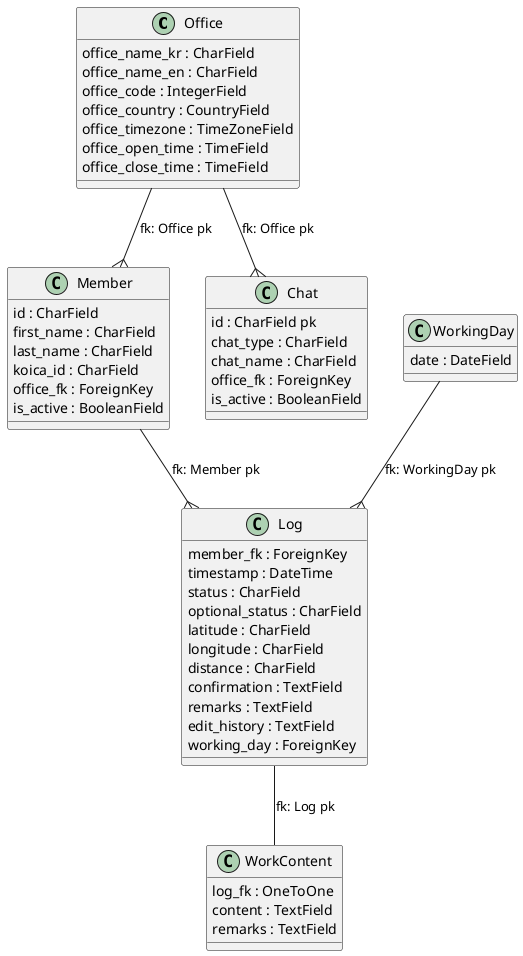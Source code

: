 @startuml Django Model Relation

class Office {
    office_name_kr : CharField
    office_name_en : CharField
    office_code : IntegerField
    office_country : CountryField
    office_timezone : TimeZoneField
    office_open_time : TimeField
    office_close_time : TimeField
}

class Member {
    id : CharField
    first_name : CharField
    last_name : CharField
    koica_id : CharField
    office_fk : ForeignKey
    is_active : BooleanField
    
}

Office  --{ Member : fk: Office pk

class Chat {
    id : CharField pk
    chat_type : CharField
    chat_name : CharField
    office_fk : ForeignKey
    is_active : BooleanField
}

Office --{ Chat : fk: Office pk

class WorkingDay {
    date : DateField
}

class Log {
    member_fk : ForeignKey
    timestamp : DateTime
    status : CharField
    optional_status : CharField
    latitude : CharField
    longitude : CharField
    distance : CharField
    confirmation : TextField
    remarks : TextField
    edit_history : TextField
    working_day : ForeignKey
}

WorkingDay --{ Log : fk: WorkingDay pk
Member --{ Log : fk: Member pk

class WorkContent {
    log_fk : OneToOne
    content : TextField
    remarks : TextField
}

 Log -- WorkContent : fk: Log pk


@enduml
